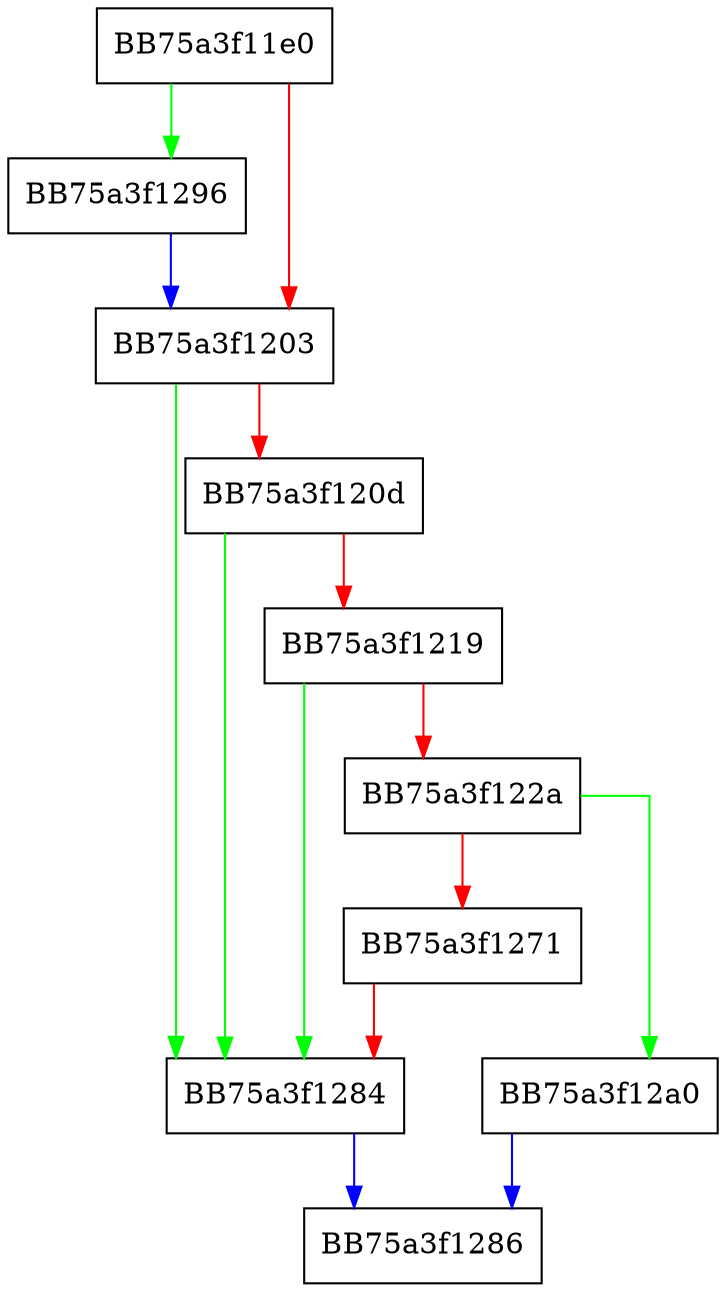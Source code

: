 digraph IsMine {
  node [shape="box"];
  graph [splines=ortho];
  BB75a3f11e0 -> BB75a3f1296 [color="green"];
  BB75a3f11e0 -> BB75a3f1203 [color="red"];
  BB75a3f1203 -> BB75a3f1284 [color="green"];
  BB75a3f1203 -> BB75a3f120d [color="red"];
  BB75a3f120d -> BB75a3f1284 [color="green"];
  BB75a3f120d -> BB75a3f1219 [color="red"];
  BB75a3f1219 -> BB75a3f1284 [color="green"];
  BB75a3f1219 -> BB75a3f122a [color="red"];
  BB75a3f122a -> BB75a3f12a0 [color="green"];
  BB75a3f122a -> BB75a3f1271 [color="red"];
  BB75a3f1271 -> BB75a3f1284 [color="red"];
  BB75a3f1284 -> BB75a3f1286 [color="blue"];
  BB75a3f1296 -> BB75a3f1203 [color="blue"];
  BB75a3f12a0 -> BB75a3f1286 [color="blue"];
}
